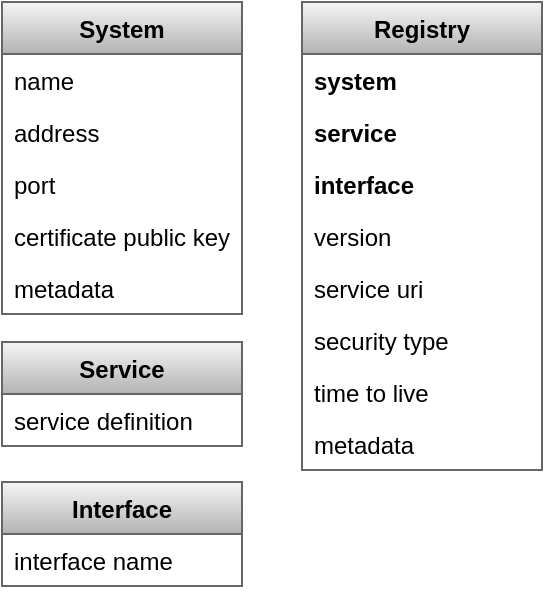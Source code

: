 <mxfile version="14.1.8" type="device"><diagram id="R2lEEEUBdFMjLlhIrx00" name="Page-1"><mxGraphModel dx="1086" dy="806" grid="1" gridSize="10" guides="1" tooltips="1" connect="1" arrows="1" fold="1" page="1" pageScale="1" pageWidth="850" pageHeight="1100" math="0" shadow="0" extFonts="Permanent Marker^https://fonts.googleapis.com/css?family=Permanent+Marker"><root><mxCell id="0"/><mxCell id="1" parent="0"/><mxCell id="y-5ZBDFGa6k98XufvoFu-1" value="System" style="swimlane;fontStyle=1;childLayout=stackLayout;horizontal=1;startSize=26;fillColor=#f5f5f5;horizontalStack=0;resizeParent=1;resizeParentMax=0;resizeLast=0;collapsible=1;marginBottom=0;gradientColor=#b3b3b3;strokeColor=#666666;swimlaneLine=1;" parent="1" vertex="1"><mxGeometry x="80" y="160" width="120" height="156" as="geometry"/></mxCell><mxCell id="y-5ZBDFGa6k98XufvoFu-2" value="name" style="text;strokeColor=none;fillColor=none;align=left;verticalAlign=top;spacingLeft=4;spacingRight=4;overflow=hidden;rotatable=0;points=[[0,0.5],[1,0.5]];portConstraint=eastwest;" parent="y-5ZBDFGa6k98XufvoFu-1" vertex="1"><mxGeometry y="26" width="120" height="26" as="geometry"/></mxCell><mxCell id="y-5ZBDFGa6k98XufvoFu-3" value="address" style="text;strokeColor=none;fillColor=none;align=left;verticalAlign=top;spacingLeft=4;spacingRight=4;overflow=hidden;rotatable=0;points=[[0,0.5],[1,0.5]];portConstraint=eastwest;" parent="y-5ZBDFGa6k98XufvoFu-1" vertex="1"><mxGeometry y="52" width="120" height="26" as="geometry"/></mxCell><mxCell id="y-5ZBDFGa6k98XufvoFu-5" value="port" style="text;strokeColor=none;fillColor=none;align=left;verticalAlign=top;spacingLeft=4;spacingRight=4;overflow=hidden;rotatable=0;points=[[0,0.5],[1,0.5]];portConstraint=eastwest;" parent="y-5ZBDFGa6k98XufvoFu-1" vertex="1"><mxGeometry y="78" width="120" height="26" as="geometry"/></mxCell><mxCell id="y-5ZBDFGa6k98XufvoFu-6" value="certificate public key" style="text;strokeColor=none;fillColor=none;align=left;verticalAlign=top;spacingLeft=4;spacingRight=4;overflow=hidden;rotatable=0;points=[[0,0.5],[1,0.5]];portConstraint=eastwest;" parent="y-5ZBDFGa6k98XufvoFu-1" vertex="1"><mxGeometry y="104" width="120" height="26" as="geometry"/></mxCell><mxCell id="y-5ZBDFGa6k98XufvoFu-4" value="metadata" style="text;strokeColor=none;fillColor=none;align=left;verticalAlign=top;spacingLeft=4;spacingRight=4;overflow=hidden;rotatable=0;points=[[0,0.5],[1,0.5]];portConstraint=eastwest;" parent="y-5ZBDFGa6k98XufvoFu-1" vertex="1"><mxGeometry y="130" width="120" height="26" as="geometry"/></mxCell><mxCell id="y-5ZBDFGa6k98XufvoFu-7" value="Service" style="swimlane;fontStyle=1;childLayout=stackLayout;horizontal=1;startSize=26;fillColor=#f5f5f5;horizontalStack=0;resizeParent=1;resizeParentMax=0;resizeLast=0;collapsible=1;marginBottom=0;gradientColor=#b3b3b3;strokeColor=#666666;swimlaneLine=1;" parent="1" vertex="1"><mxGeometry x="80" y="330" width="120" height="52" as="geometry"/></mxCell><mxCell id="y-5ZBDFGa6k98XufvoFu-8" value="service definition" style="text;strokeColor=none;fillColor=none;align=left;verticalAlign=top;spacingLeft=4;spacingRight=4;overflow=hidden;rotatable=0;points=[[0,0.5],[1,0.5]];portConstraint=eastwest;" parent="y-5ZBDFGa6k98XufvoFu-7" vertex="1"><mxGeometry y="26" width="120" height="26" as="geometry"/></mxCell><mxCell id="y-5ZBDFGa6k98XufvoFu-13" value="Interface" style="swimlane;fontStyle=1;childLayout=stackLayout;horizontal=1;startSize=26;fillColor=#f5f5f5;horizontalStack=0;resizeParent=1;resizeParentMax=0;resizeLast=0;collapsible=1;marginBottom=0;gradientColor=#b3b3b3;strokeColor=#666666;swimlaneLine=1;" parent="1" vertex="1"><mxGeometry x="80" y="400" width="120" height="52" as="geometry"/></mxCell><mxCell id="y-5ZBDFGa6k98XufvoFu-14" value="interface name" style="text;strokeColor=none;fillColor=none;align=left;verticalAlign=top;spacingLeft=4;spacingRight=4;overflow=hidden;rotatable=0;points=[[0,0.5],[1,0.5]];portConstraint=eastwest;" parent="y-5ZBDFGa6k98XufvoFu-13" vertex="1"><mxGeometry y="26" width="120" height="26" as="geometry"/></mxCell><mxCell id="y-5ZBDFGa6k98XufvoFu-15" value="Registry" style="swimlane;fontStyle=1;childLayout=stackLayout;horizontal=1;startSize=26;fillColor=#f5f5f5;horizontalStack=0;resizeParent=1;resizeParentMax=0;resizeLast=0;collapsible=1;marginBottom=0;gradientColor=#b3b3b3;strokeColor=#666666;swimlaneLine=1;" parent="1" vertex="1"><mxGeometry x="230" y="160" width="120" height="234" as="geometry"/></mxCell><mxCell id="y-5ZBDFGa6k98XufvoFu-16" value="system" style="text;strokeColor=none;fillColor=none;align=left;verticalAlign=top;spacingLeft=4;spacingRight=4;overflow=hidden;rotatable=0;points=[[0,0.5],[1,0.5]];portConstraint=eastwest;fontStyle=1" parent="y-5ZBDFGa6k98XufvoFu-15" vertex="1"><mxGeometry y="26" width="120" height="26" as="geometry"/></mxCell><mxCell id="y-5ZBDFGa6k98XufvoFu-17" value="service" style="text;strokeColor=none;fillColor=none;align=left;verticalAlign=top;spacingLeft=4;spacingRight=4;overflow=hidden;rotatable=0;points=[[0,0.5],[1,0.5]];portConstraint=eastwest;fontStyle=1" parent="y-5ZBDFGa6k98XufvoFu-15" vertex="1"><mxGeometry y="52" width="120" height="26" as="geometry"/></mxCell><mxCell id="y-5ZBDFGa6k98XufvoFu-18" value="interface" style="text;strokeColor=none;fillColor=none;align=left;verticalAlign=top;spacingLeft=4;spacingRight=4;overflow=hidden;rotatable=0;points=[[0,0.5],[1,0.5]];portConstraint=eastwest;fontStyle=1" parent="y-5ZBDFGa6k98XufvoFu-15" vertex="1"><mxGeometry y="78" width="120" height="26" as="geometry"/></mxCell><mxCell id="y-5ZBDFGa6k98XufvoFu-24" value="version" style="text;strokeColor=none;fillColor=none;align=left;verticalAlign=top;spacingLeft=4;spacingRight=4;overflow=hidden;rotatable=0;points=[[0,0.5],[1,0.5]];portConstraint=eastwest;" parent="y-5ZBDFGa6k98XufvoFu-15" vertex="1"><mxGeometry y="104" width="120" height="26" as="geometry"/></mxCell><mxCell id="y-5ZBDFGa6k98XufvoFu-19" value="service uri" style="text;strokeColor=none;fillColor=none;align=left;verticalAlign=top;spacingLeft=4;spacingRight=4;overflow=hidden;rotatable=0;points=[[0,0.5],[1,0.5]];portConstraint=eastwest;" parent="y-5ZBDFGa6k98XufvoFu-15" vertex="1"><mxGeometry y="130" width="120" height="26" as="geometry"/></mxCell><mxCell id="y-5ZBDFGa6k98XufvoFu-21" value="security type" style="text;strokeColor=none;fillColor=none;align=left;verticalAlign=top;spacingLeft=4;spacingRight=4;overflow=hidden;rotatable=0;points=[[0,0.5],[1,0.5]];portConstraint=eastwest;" parent="y-5ZBDFGa6k98XufvoFu-15" vertex="1"><mxGeometry y="156" width="120" height="26" as="geometry"/></mxCell><mxCell id="y-5ZBDFGa6k98XufvoFu-23" value="time to live" style="text;strokeColor=none;fillColor=none;align=left;verticalAlign=top;spacingLeft=4;spacingRight=4;overflow=hidden;rotatable=0;points=[[0,0.5],[1,0.5]];portConstraint=eastwest;" parent="y-5ZBDFGa6k98XufvoFu-15" vertex="1"><mxGeometry y="182" width="120" height="26" as="geometry"/></mxCell><mxCell id="y-5ZBDFGa6k98XufvoFu-20" value="metadata" style="text;strokeColor=none;fillColor=none;align=left;verticalAlign=top;spacingLeft=4;spacingRight=4;overflow=hidden;rotatable=0;points=[[0,0.5],[1,0.5]];portConstraint=eastwest;" parent="y-5ZBDFGa6k98XufvoFu-15" vertex="1"><mxGeometry y="208" width="120" height="26" as="geometry"/></mxCell></root></mxGraphModel></diagram></mxfile>